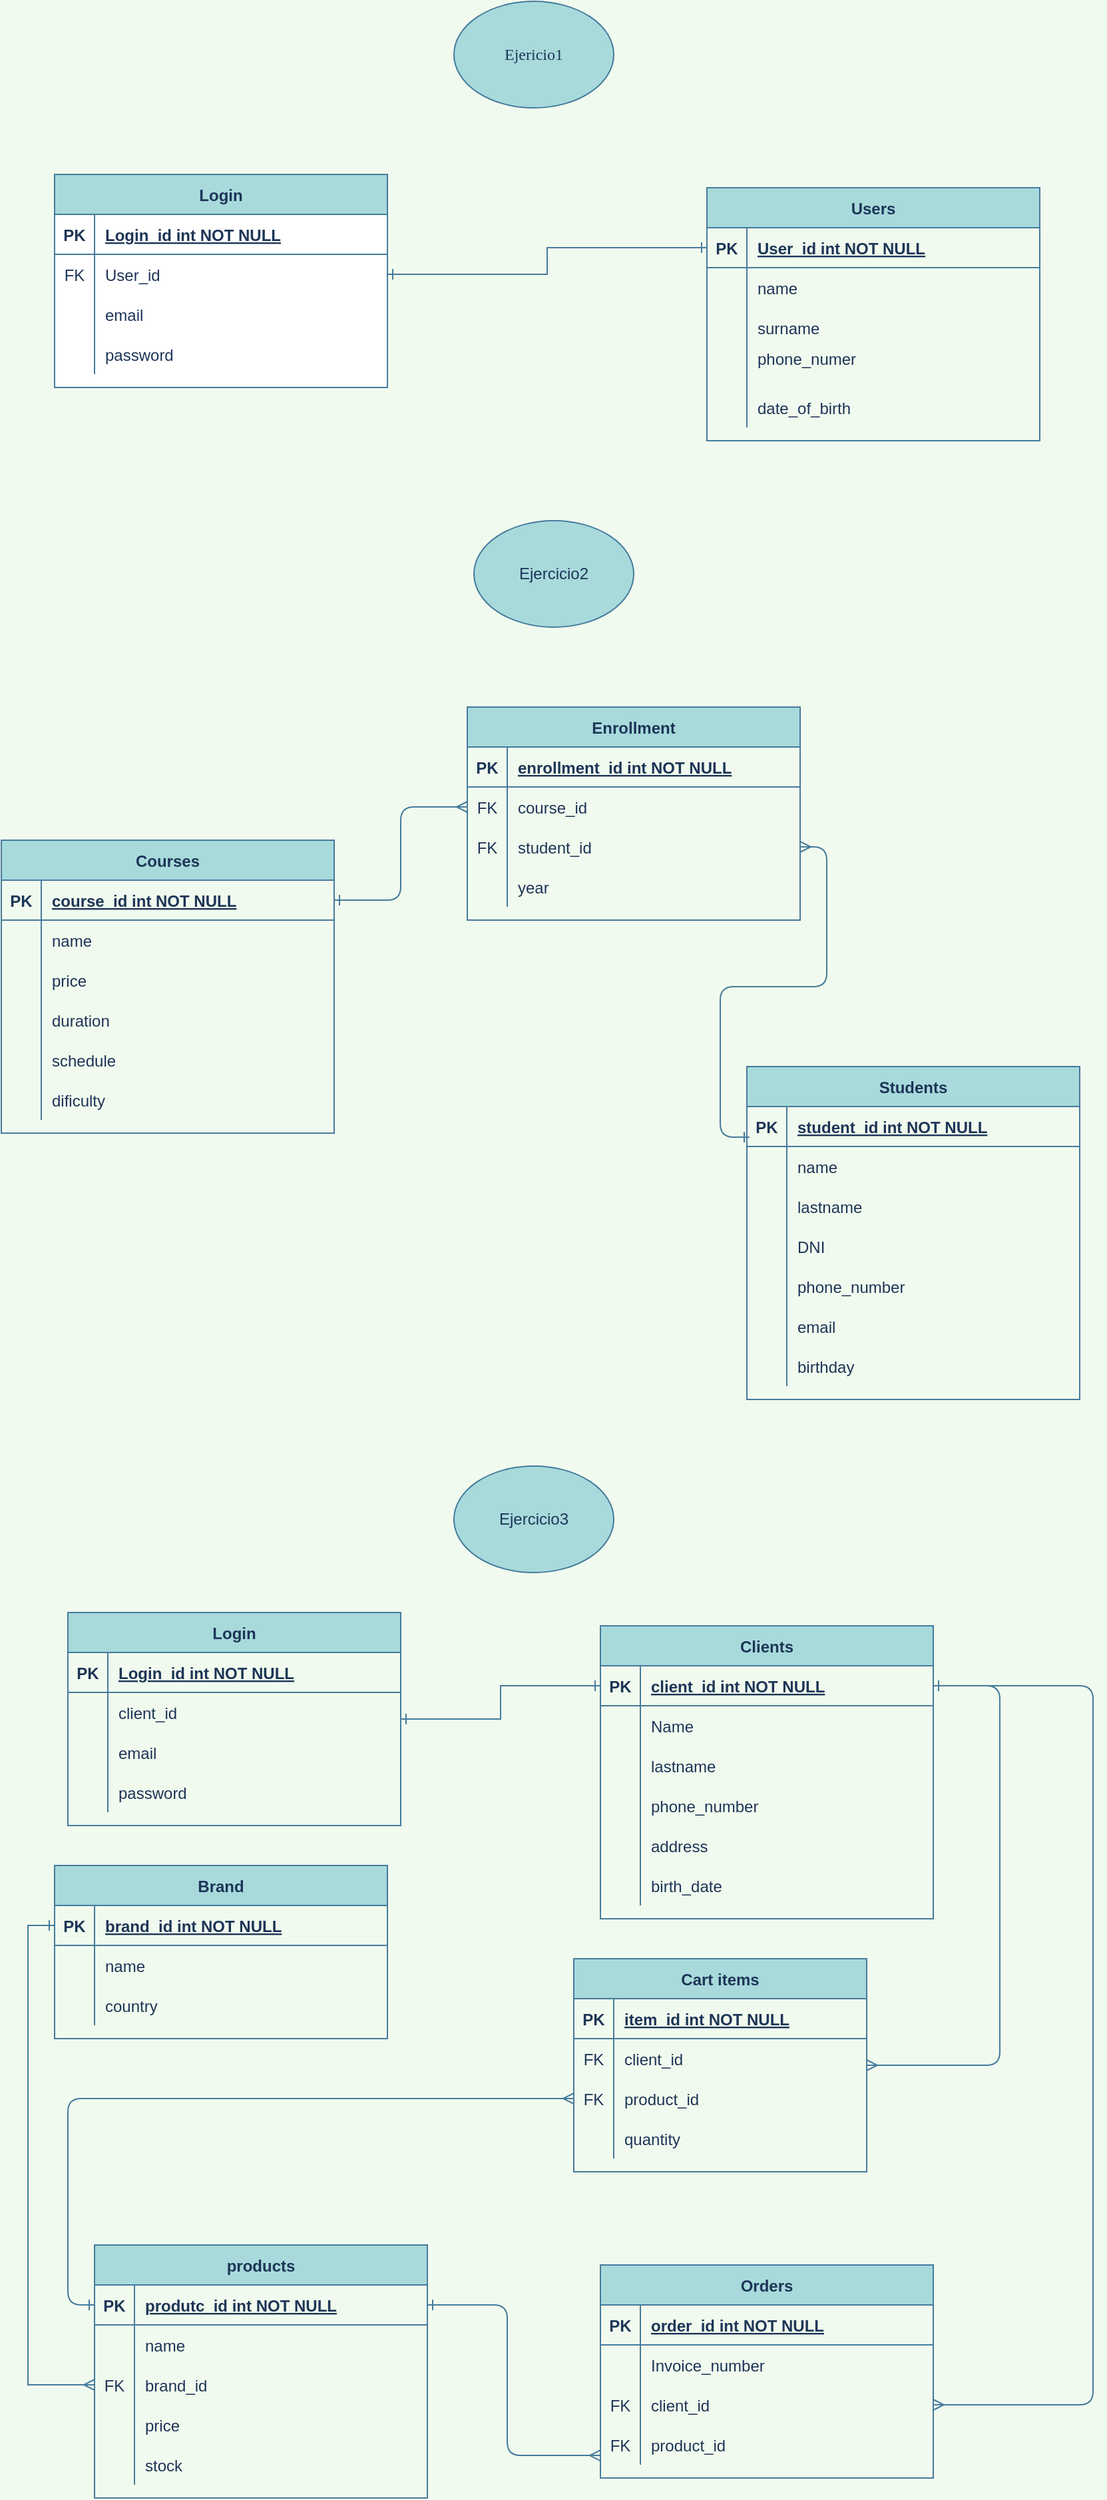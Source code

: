 <mxfile version="14.6.9" type="device"><diagram id="R2lEEEUBdFMjLlhIrx00" name="Page-1"><mxGraphModel dx="1422" dy="646" grid="1" gridSize="10" guides="1" tooltips="1" connect="1" arrows="1" fold="1" page="1" pageScale="1" pageWidth="850" pageHeight="1100" background="#F1FAEE" math="0" shadow="0" extFonts="Permanent Marker^https://fonts.googleapis.com/css?family=Permanent+Marker"><root><mxCell id="0"/><mxCell id="1" parent="0"/><mxCell id="C-vyLk0tnHw3VtMMgP7b-2" value="Users" style="shape=table;startSize=30;container=1;collapsible=1;childLayout=tableLayout;fixedRows=1;rowLines=0;fontStyle=1;align=center;resizeLast=1;fillColor=#A8DADC;strokeColor=#457B9D;fontColor=#1D3557;" parent="1" vertex="1"><mxGeometry x="540" y="160" width="250" height="190" as="geometry"/></mxCell><mxCell id="C-vyLk0tnHw3VtMMgP7b-3" value="" style="shape=partialRectangle;collapsible=0;dropTarget=0;pointerEvents=0;fillColor=none;points=[[0,0.5],[1,0.5]];portConstraint=eastwest;top=0;left=0;right=0;bottom=1;strokeColor=#457B9D;fontColor=#1D3557;" parent="C-vyLk0tnHw3VtMMgP7b-2" vertex="1"><mxGeometry y="30" width="250" height="30" as="geometry"/></mxCell><mxCell id="C-vyLk0tnHw3VtMMgP7b-4" value="PK" style="shape=partialRectangle;overflow=hidden;connectable=0;fillColor=none;top=0;left=0;bottom=0;right=0;fontStyle=1;strokeColor=#457B9D;fontColor=#1D3557;" parent="C-vyLk0tnHw3VtMMgP7b-3" vertex="1"><mxGeometry width="30" height="30" as="geometry"/></mxCell><mxCell id="C-vyLk0tnHw3VtMMgP7b-5" value="User_id int NOT NULL " style="shape=partialRectangle;overflow=hidden;connectable=0;fillColor=none;top=0;left=0;bottom=0;right=0;align=left;spacingLeft=6;fontStyle=5;strokeColor=#457B9D;fontColor=#1D3557;" parent="C-vyLk0tnHw3VtMMgP7b-3" vertex="1"><mxGeometry x="30" width="220" height="30" as="geometry"/></mxCell><mxCell id="C-vyLk0tnHw3VtMMgP7b-9" value="" style="shape=partialRectangle;collapsible=0;dropTarget=0;pointerEvents=0;fillColor=none;points=[[0,0.5],[1,0.5]];portConstraint=eastwest;top=0;left=0;right=0;bottom=0;strokeColor=#457B9D;fontColor=#1D3557;" parent="C-vyLk0tnHw3VtMMgP7b-2" vertex="1"><mxGeometry y="60" width="250" height="30" as="geometry"/></mxCell><mxCell id="C-vyLk0tnHw3VtMMgP7b-10" value="" style="shape=partialRectangle;overflow=hidden;connectable=0;fillColor=none;top=0;left=0;bottom=0;right=0;strokeColor=#457B9D;fontColor=#1D3557;" parent="C-vyLk0tnHw3VtMMgP7b-9" vertex="1"><mxGeometry width="30" height="30" as="geometry"/></mxCell><mxCell id="C-vyLk0tnHw3VtMMgP7b-11" value="name" style="shape=partialRectangle;overflow=hidden;connectable=0;fillColor=none;top=0;left=0;bottom=0;right=0;align=left;spacingLeft=6;strokeColor=#457B9D;fontColor=#1D3557;" parent="C-vyLk0tnHw3VtMMgP7b-9" vertex="1"><mxGeometry x="30" width="220" height="30" as="geometry"/></mxCell><mxCell id="JqZNZjIFN1tPn9bDdxNf-59" style="shape=partialRectangle;collapsible=0;dropTarget=0;pointerEvents=0;fillColor=none;points=[[0,0.5],[1,0.5]];portConstraint=eastwest;top=0;left=0;right=0;bottom=0;strokeColor=#457B9D;fontColor=#1D3557;" parent="C-vyLk0tnHw3VtMMgP7b-2" vertex="1"><mxGeometry y="90" width="250" height="30" as="geometry"/></mxCell><mxCell id="JqZNZjIFN1tPn9bDdxNf-60" style="shape=partialRectangle;overflow=hidden;connectable=0;fillColor=none;top=0;left=0;bottom=0;right=0;strokeColor=#457B9D;fontColor=#1D3557;" parent="JqZNZjIFN1tPn9bDdxNf-59" vertex="1"><mxGeometry width="30" height="30" as="geometry"/></mxCell><mxCell id="JqZNZjIFN1tPn9bDdxNf-61" value="surname" style="shape=partialRectangle;overflow=hidden;connectable=0;fillColor=none;top=0;left=0;bottom=0;right=0;align=left;spacingLeft=6;strokeColor=#457B9D;fontColor=#1D3557;" parent="JqZNZjIFN1tPn9bDdxNf-59" vertex="1"><mxGeometry x="30" width="220" height="30" as="geometry"/></mxCell><mxCell id="JqZNZjIFN1tPn9bDdxNf-62" style="shape=partialRectangle;collapsible=0;dropTarget=0;pointerEvents=0;fillColor=none;points=[[0,0.5],[1,0.5]];portConstraint=eastwest;top=0;left=0;right=0;bottom=0;strokeColor=#457B9D;fontColor=#1D3557;" parent="C-vyLk0tnHw3VtMMgP7b-2" vertex="1"><mxGeometry y="120" width="250" height="30" as="geometry"/></mxCell><mxCell id="JqZNZjIFN1tPn9bDdxNf-63" style="shape=partialRectangle;overflow=hidden;connectable=0;fillColor=none;top=0;left=0;bottom=0;right=0;strokeColor=#457B9D;fontColor=#1D3557;" parent="JqZNZjIFN1tPn9bDdxNf-62" vertex="1"><mxGeometry width="30" height="30" as="geometry"/></mxCell><mxCell id="JqZNZjIFN1tPn9bDdxNf-64" value="phone_numer&#xA;" style="shape=partialRectangle;overflow=hidden;connectable=0;fillColor=none;top=0;left=0;bottom=0;right=0;align=left;spacingLeft=6;strokeColor=#457B9D;fontColor=#1D3557;" parent="JqZNZjIFN1tPn9bDdxNf-62" vertex="1"><mxGeometry x="30" width="220" height="30" as="geometry"/></mxCell><mxCell id="JqZNZjIFN1tPn9bDdxNf-65" style="shape=partialRectangle;collapsible=0;dropTarget=0;pointerEvents=0;fillColor=none;points=[[0,0.5],[1,0.5]];portConstraint=eastwest;top=0;left=0;right=0;bottom=0;strokeColor=#457B9D;fontColor=#1D3557;" parent="C-vyLk0tnHw3VtMMgP7b-2" vertex="1"><mxGeometry y="150" width="250" height="30" as="geometry"/></mxCell><mxCell id="JqZNZjIFN1tPn9bDdxNf-66" style="shape=partialRectangle;overflow=hidden;connectable=0;fillColor=none;top=0;left=0;bottom=0;right=0;strokeColor=#457B9D;fontColor=#1D3557;" parent="JqZNZjIFN1tPn9bDdxNf-65" vertex="1"><mxGeometry width="30" height="30" as="geometry"/></mxCell><mxCell id="JqZNZjIFN1tPn9bDdxNf-67" value="date_of_birth" style="shape=partialRectangle;overflow=hidden;connectable=0;fillColor=none;top=0;left=0;bottom=0;right=0;align=left;spacingLeft=6;strokeColor=#457B9D;fontColor=#1D3557;" parent="JqZNZjIFN1tPn9bDdxNf-65" vertex="1"><mxGeometry x="30" width="220" height="30" as="geometry"/></mxCell><mxCell id="C-vyLk0tnHw3VtMMgP7b-23" value="Login" style="shape=table;startSize=30;container=1;collapsible=1;childLayout=tableLayout;fixedRows=1;rowLines=0;fontStyle=1;align=center;resizeLast=1;swimlaneFillColor=#ffffff;fillColor=#A8DADC;strokeColor=#457B9D;fontColor=#1D3557;" parent="1" vertex="1"><mxGeometry x="50" y="150" width="250" height="160" as="geometry"/></mxCell><mxCell id="C-vyLk0tnHw3VtMMgP7b-24" value="" style="shape=partialRectangle;collapsible=0;dropTarget=0;pointerEvents=0;fillColor=none;points=[[0,0.5],[1,0.5]];portConstraint=eastwest;top=0;left=0;right=0;bottom=1;strokeColor=#457B9D;fontColor=#1D3557;" parent="C-vyLk0tnHw3VtMMgP7b-23" vertex="1"><mxGeometry y="30" width="250" height="30" as="geometry"/></mxCell><mxCell id="C-vyLk0tnHw3VtMMgP7b-25" value="PK" style="shape=partialRectangle;overflow=hidden;connectable=0;fillColor=none;top=0;left=0;bottom=0;right=0;fontStyle=1;strokeColor=#457B9D;fontColor=#1D3557;" parent="C-vyLk0tnHw3VtMMgP7b-24" vertex="1"><mxGeometry width="30" height="30" as="geometry"/></mxCell><mxCell id="C-vyLk0tnHw3VtMMgP7b-26" value="Login_id int NOT NULL " style="shape=partialRectangle;overflow=hidden;connectable=0;fillColor=none;top=0;left=0;bottom=0;right=0;align=left;spacingLeft=6;fontStyle=5;strokeColor=#457B9D;fontColor=#1D3557;" parent="C-vyLk0tnHw3VtMMgP7b-24" vertex="1"><mxGeometry x="30" width="220" height="30" as="geometry"/></mxCell><mxCell id="C-vyLk0tnHw3VtMMgP7b-27" value="" style="shape=partialRectangle;collapsible=0;dropTarget=0;pointerEvents=0;fillColor=none;points=[[0,0.5],[1,0.5]];portConstraint=eastwest;top=0;left=0;right=0;bottom=0;strokeColor=#457B9D;fontColor=#1D3557;" parent="C-vyLk0tnHw3VtMMgP7b-23" vertex="1"><mxGeometry y="60" width="250" height="30" as="geometry"/></mxCell><mxCell id="C-vyLk0tnHw3VtMMgP7b-28" value="FK" style="shape=partialRectangle;overflow=hidden;connectable=0;fillColor=none;top=0;left=0;bottom=0;right=0;strokeColor=#457B9D;fontColor=#1D3557;" parent="C-vyLk0tnHw3VtMMgP7b-27" vertex="1"><mxGeometry width="30" height="30" as="geometry"/></mxCell><mxCell id="C-vyLk0tnHw3VtMMgP7b-29" value="User_id" style="shape=partialRectangle;overflow=hidden;connectable=0;fillColor=none;top=0;left=0;bottom=0;right=0;align=left;spacingLeft=6;strokeColor=#457B9D;fontColor=#1D3557;" parent="C-vyLk0tnHw3VtMMgP7b-27" vertex="1"><mxGeometry x="30" width="220" height="30" as="geometry"/></mxCell><mxCell id="JqZNZjIFN1tPn9bDdxNf-53" style="shape=partialRectangle;collapsible=0;dropTarget=0;pointerEvents=0;fillColor=none;points=[[0,0.5],[1,0.5]];portConstraint=eastwest;top=0;left=0;right=0;bottom=0;strokeColor=#457B9D;fontColor=#1D3557;" parent="C-vyLk0tnHw3VtMMgP7b-23" vertex="1"><mxGeometry y="90" width="250" height="30" as="geometry"/></mxCell><mxCell id="JqZNZjIFN1tPn9bDdxNf-54" style="shape=partialRectangle;overflow=hidden;connectable=0;fillColor=none;top=0;left=0;bottom=0;right=0;strokeColor=#457B9D;fontColor=#1D3557;" parent="JqZNZjIFN1tPn9bDdxNf-53" vertex="1"><mxGeometry width="30" height="30" as="geometry"/></mxCell><mxCell id="JqZNZjIFN1tPn9bDdxNf-55" value="email" style="shape=partialRectangle;overflow=hidden;connectable=0;fillColor=none;top=0;left=0;bottom=0;right=0;align=left;spacingLeft=6;strokeColor=#457B9D;fontColor=#1D3557;" parent="JqZNZjIFN1tPn9bDdxNf-53" vertex="1"><mxGeometry x="30" width="220" height="30" as="geometry"/></mxCell><mxCell id="JqZNZjIFN1tPn9bDdxNf-56" style="shape=partialRectangle;collapsible=0;dropTarget=0;pointerEvents=0;fillColor=none;points=[[0,0.5],[1,0.5]];portConstraint=eastwest;top=0;left=0;right=0;bottom=0;strokeColor=#457B9D;fontColor=#1D3557;" parent="C-vyLk0tnHw3VtMMgP7b-23" vertex="1"><mxGeometry y="120" width="250" height="30" as="geometry"/></mxCell><mxCell id="JqZNZjIFN1tPn9bDdxNf-57" style="shape=partialRectangle;overflow=hidden;connectable=0;fillColor=none;top=0;left=0;bottom=0;right=0;strokeColor=#457B9D;fontColor=#1D3557;" parent="JqZNZjIFN1tPn9bDdxNf-56" vertex="1"><mxGeometry width="30" height="30" as="geometry"/></mxCell><mxCell id="JqZNZjIFN1tPn9bDdxNf-58" value="password" style="shape=partialRectangle;overflow=hidden;connectable=0;fillColor=none;top=0;left=0;bottom=0;right=0;align=left;spacingLeft=6;strokeColor=#457B9D;fontColor=#1D3557;" parent="JqZNZjIFN1tPn9bDdxNf-56" vertex="1"><mxGeometry x="30" width="220" height="30" as="geometry"/></mxCell><mxCell id="JqZNZjIFN1tPn9bDdxNf-68" style="edgeStyle=orthogonalEdgeStyle;rounded=0;orthogonalLoop=1;jettySize=auto;html=1;exitX=1;exitY=0.5;exitDx=0;exitDy=0;entryX=0;entryY=0.5;entryDx=0;entryDy=0;endArrow=ERone;endFill=0;startArrow=ERone;startFill=0;strokeColor=#457B9D;fontColor=#1D3557;labelBackgroundColor=#F1FAEE;" parent="1" source="C-vyLk0tnHw3VtMMgP7b-27" target="C-vyLk0tnHw3VtMMgP7b-3" edge="1"><mxGeometry relative="1" as="geometry"/></mxCell><mxCell id="JqZNZjIFN1tPn9bDdxNf-104" value="Ejericio1" style="ellipse;whiteSpace=wrap;html=1;rounded=0;sketch=0;fontFamily=Verdana;fillColor=#A8DADC;strokeColor=#457B9D;fontColor=#1D3557;" parent="1" vertex="1"><mxGeometry x="350" y="20" width="120" height="80" as="geometry"/></mxCell><mxCell id="JqZNZjIFN1tPn9bDdxNf-105" value="Ejercicio2" style="ellipse;whiteSpace=wrap;html=1;rounded=0;sketch=0;fontColor=#1D3557;strokeColor=#457B9D;fillColor=#A8DADC;" parent="1" vertex="1"><mxGeometry x="365" y="410" width="120" height="80" as="geometry"/></mxCell><mxCell id="JqZNZjIFN1tPn9bDdxNf-106" value="Courses" style="shape=table;startSize=30;container=1;collapsible=1;childLayout=tableLayout;fixedRows=1;rowLines=0;fontStyle=1;align=center;resizeLast=1;fillColor=#A8DADC;strokeColor=#457B9D;fontColor=#1D3557;" parent="1" vertex="1"><mxGeometry x="10" y="650" width="250" height="220" as="geometry"/></mxCell><mxCell id="JqZNZjIFN1tPn9bDdxNf-107" value="" style="shape=partialRectangle;collapsible=0;dropTarget=0;pointerEvents=0;fillColor=none;points=[[0,0.5],[1,0.5]];portConstraint=eastwest;top=0;left=0;right=0;bottom=1;strokeColor=#457B9D;fontColor=#1D3557;" parent="JqZNZjIFN1tPn9bDdxNf-106" vertex="1"><mxGeometry y="30" width="250" height="30" as="geometry"/></mxCell><mxCell id="JqZNZjIFN1tPn9bDdxNf-108" value="PK" style="shape=partialRectangle;overflow=hidden;connectable=0;fillColor=none;top=0;left=0;bottom=0;right=0;fontStyle=1;strokeColor=#457B9D;fontColor=#1D3557;" parent="JqZNZjIFN1tPn9bDdxNf-107" vertex="1"><mxGeometry width="30" height="30" as="geometry"/></mxCell><mxCell id="JqZNZjIFN1tPn9bDdxNf-109" value="course_id int NOT NULL " style="shape=partialRectangle;overflow=hidden;connectable=0;fillColor=none;top=0;left=0;bottom=0;right=0;align=left;spacingLeft=6;fontStyle=5;strokeColor=#457B9D;fontColor=#1D3557;" parent="JqZNZjIFN1tPn9bDdxNf-107" vertex="1"><mxGeometry x="30" width="220" height="30" as="geometry"/></mxCell><mxCell id="JqZNZjIFN1tPn9bDdxNf-110" value="" style="shape=partialRectangle;collapsible=0;dropTarget=0;pointerEvents=0;fillColor=none;points=[[0,0.5],[1,0.5]];portConstraint=eastwest;top=0;left=0;right=0;bottom=0;strokeColor=#457B9D;fontColor=#1D3557;" parent="JqZNZjIFN1tPn9bDdxNf-106" vertex="1"><mxGeometry y="60" width="250" height="30" as="geometry"/></mxCell><mxCell id="JqZNZjIFN1tPn9bDdxNf-111" value="" style="shape=partialRectangle;overflow=hidden;connectable=0;fillColor=none;top=0;left=0;bottom=0;right=0;strokeColor=#457B9D;fontColor=#1D3557;" parent="JqZNZjIFN1tPn9bDdxNf-110" vertex="1"><mxGeometry width="30" height="30" as="geometry"/></mxCell><mxCell id="JqZNZjIFN1tPn9bDdxNf-112" value="name" style="shape=partialRectangle;overflow=hidden;connectable=0;fillColor=none;top=0;left=0;bottom=0;right=0;align=left;spacingLeft=6;strokeColor=#457B9D;fontColor=#1D3557;" parent="JqZNZjIFN1tPn9bDdxNf-110" vertex="1"><mxGeometry x="30" width="220" height="30" as="geometry"/></mxCell><mxCell id="JqZNZjIFN1tPn9bDdxNf-142" style="shape=partialRectangle;collapsible=0;dropTarget=0;pointerEvents=0;fillColor=none;points=[[0,0.5],[1,0.5]];portConstraint=eastwest;top=0;left=0;right=0;bottom=0;strokeColor=#457B9D;fontColor=#1D3557;" parent="JqZNZjIFN1tPn9bDdxNf-106" vertex="1"><mxGeometry y="90" width="250" height="30" as="geometry"/></mxCell><mxCell id="JqZNZjIFN1tPn9bDdxNf-143" style="shape=partialRectangle;overflow=hidden;connectable=0;fillColor=none;top=0;left=0;bottom=0;right=0;strokeColor=#457B9D;fontColor=#1D3557;" parent="JqZNZjIFN1tPn9bDdxNf-142" vertex="1"><mxGeometry width="30" height="30" as="geometry"/></mxCell><mxCell id="JqZNZjIFN1tPn9bDdxNf-144" value="price" style="shape=partialRectangle;overflow=hidden;connectable=0;fillColor=none;top=0;left=0;bottom=0;right=0;align=left;spacingLeft=6;strokeColor=#457B9D;fontColor=#1D3557;" parent="JqZNZjIFN1tPn9bDdxNf-142" vertex="1"><mxGeometry x="30" width="220" height="30" as="geometry"/></mxCell><mxCell id="JqZNZjIFN1tPn9bDdxNf-139" style="shape=partialRectangle;collapsible=0;dropTarget=0;pointerEvents=0;fillColor=none;points=[[0,0.5],[1,0.5]];portConstraint=eastwest;top=0;left=0;right=0;bottom=0;strokeColor=#457B9D;fontColor=#1D3557;" parent="JqZNZjIFN1tPn9bDdxNf-106" vertex="1"><mxGeometry y="120" width="250" height="30" as="geometry"/></mxCell><mxCell id="JqZNZjIFN1tPn9bDdxNf-140" style="shape=partialRectangle;overflow=hidden;connectable=0;fillColor=none;top=0;left=0;bottom=0;right=0;strokeColor=#457B9D;fontColor=#1D3557;" parent="JqZNZjIFN1tPn9bDdxNf-139" vertex="1"><mxGeometry width="30" height="30" as="geometry"/></mxCell><mxCell id="JqZNZjIFN1tPn9bDdxNf-141" value="duration" style="shape=partialRectangle;overflow=hidden;connectable=0;fillColor=none;top=0;left=0;bottom=0;right=0;align=left;spacingLeft=6;strokeColor=#457B9D;fontColor=#1D3557;" parent="JqZNZjIFN1tPn9bDdxNf-139" vertex="1"><mxGeometry x="30" width="220" height="30" as="geometry"/></mxCell><mxCell id="JqZNZjIFN1tPn9bDdxNf-136" style="shape=partialRectangle;collapsible=0;dropTarget=0;pointerEvents=0;fillColor=none;points=[[0,0.5],[1,0.5]];portConstraint=eastwest;top=0;left=0;right=0;bottom=0;strokeColor=#457B9D;fontColor=#1D3557;" parent="JqZNZjIFN1tPn9bDdxNf-106" vertex="1"><mxGeometry y="150" width="250" height="30" as="geometry"/></mxCell><mxCell id="JqZNZjIFN1tPn9bDdxNf-137" style="shape=partialRectangle;overflow=hidden;connectable=0;fillColor=none;top=0;left=0;bottom=0;right=0;strokeColor=#457B9D;fontColor=#1D3557;" parent="JqZNZjIFN1tPn9bDdxNf-136" vertex="1"><mxGeometry width="30" height="30" as="geometry"/></mxCell><mxCell id="JqZNZjIFN1tPn9bDdxNf-138" value="schedule" style="shape=partialRectangle;overflow=hidden;connectable=0;fillColor=none;top=0;left=0;bottom=0;right=0;align=left;spacingLeft=6;strokeColor=#457B9D;fontColor=#1D3557;" parent="JqZNZjIFN1tPn9bDdxNf-136" vertex="1"><mxGeometry x="30" width="220" height="30" as="geometry"/></mxCell><mxCell id="JqZNZjIFN1tPn9bDdxNf-145" style="shape=partialRectangle;collapsible=0;dropTarget=0;pointerEvents=0;fillColor=none;points=[[0,0.5],[1,0.5]];portConstraint=eastwest;top=0;left=0;right=0;bottom=0;strokeColor=#457B9D;fontColor=#1D3557;" parent="JqZNZjIFN1tPn9bDdxNf-106" vertex="1"><mxGeometry y="180" width="250" height="30" as="geometry"/></mxCell><mxCell id="JqZNZjIFN1tPn9bDdxNf-146" style="shape=partialRectangle;overflow=hidden;connectable=0;fillColor=none;top=0;left=0;bottom=0;right=0;strokeColor=#457B9D;fontColor=#1D3557;" parent="JqZNZjIFN1tPn9bDdxNf-145" vertex="1"><mxGeometry width="30" height="30" as="geometry"/></mxCell><mxCell id="JqZNZjIFN1tPn9bDdxNf-147" value="dificulty" style="shape=partialRectangle;overflow=hidden;connectable=0;fillColor=none;top=0;left=0;bottom=0;right=0;align=left;spacingLeft=6;strokeColor=#457B9D;fontColor=#1D3557;" parent="JqZNZjIFN1tPn9bDdxNf-145" vertex="1"><mxGeometry x="30" width="220" height="30" as="geometry"/></mxCell><mxCell id="JqZNZjIFN1tPn9bDdxNf-116" value="Students" style="shape=table;startSize=30;container=1;collapsible=1;childLayout=tableLayout;fixedRows=1;rowLines=0;fontStyle=1;align=center;resizeLast=1;fillColor=#A8DADC;strokeColor=#457B9D;fontColor=#1D3557;" parent="1" vertex="1"><mxGeometry x="570" y="820" width="250" height="250" as="geometry"/></mxCell><mxCell id="JqZNZjIFN1tPn9bDdxNf-117" value="" style="shape=partialRectangle;collapsible=0;dropTarget=0;pointerEvents=0;fillColor=none;points=[[0,0.5],[1,0.5]];portConstraint=eastwest;top=0;left=0;right=0;bottom=1;strokeColor=#457B9D;fontColor=#1D3557;" parent="JqZNZjIFN1tPn9bDdxNf-116" vertex="1"><mxGeometry y="30" width="250" height="30" as="geometry"/></mxCell><mxCell id="JqZNZjIFN1tPn9bDdxNf-118" value="PK" style="shape=partialRectangle;overflow=hidden;connectable=0;fillColor=none;top=0;left=0;bottom=0;right=0;fontStyle=1;strokeColor=#457B9D;fontColor=#1D3557;" parent="JqZNZjIFN1tPn9bDdxNf-117" vertex="1"><mxGeometry width="30" height="30" as="geometry"/></mxCell><mxCell id="JqZNZjIFN1tPn9bDdxNf-119" value="student_id int NOT NULL " style="shape=partialRectangle;overflow=hidden;connectable=0;fillColor=none;top=0;left=0;bottom=0;right=0;align=left;spacingLeft=6;fontStyle=5;strokeColor=#457B9D;fontColor=#1D3557;" parent="JqZNZjIFN1tPn9bDdxNf-117" vertex="1"><mxGeometry x="30" width="220" height="30" as="geometry"/></mxCell><mxCell id="JqZNZjIFN1tPn9bDdxNf-120" value="" style="shape=partialRectangle;collapsible=0;dropTarget=0;pointerEvents=0;fillColor=none;points=[[0,0.5],[1,0.5]];portConstraint=eastwest;top=0;left=0;right=0;bottom=0;strokeColor=#457B9D;fontColor=#1D3557;" parent="JqZNZjIFN1tPn9bDdxNf-116" vertex="1"><mxGeometry y="60" width="250" height="30" as="geometry"/></mxCell><mxCell id="JqZNZjIFN1tPn9bDdxNf-121" value="" style="shape=partialRectangle;overflow=hidden;connectable=0;fillColor=none;top=0;left=0;bottom=0;right=0;strokeColor=#457B9D;fontColor=#1D3557;" parent="JqZNZjIFN1tPn9bDdxNf-120" vertex="1"><mxGeometry width="30" height="30" as="geometry"/></mxCell><mxCell id="JqZNZjIFN1tPn9bDdxNf-122" value="name" style="shape=partialRectangle;overflow=hidden;connectable=0;fillColor=none;top=0;left=0;bottom=0;right=0;align=left;spacingLeft=6;strokeColor=#457B9D;fontColor=#1D3557;" parent="JqZNZjIFN1tPn9bDdxNf-120" vertex="1"><mxGeometry x="30" width="220" height="30" as="geometry"/></mxCell><mxCell id="JqZNZjIFN1tPn9bDdxNf-123" value="" style="shape=partialRectangle;collapsible=0;dropTarget=0;pointerEvents=0;fillColor=none;points=[[0,0.5],[1,0.5]];portConstraint=eastwest;top=0;left=0;right=0;bottom=0;strokeColor=#457B9D;fontColor=#1D3557;" parent="JqZNZjIFN1tPn9bDdxNf-116" vertex="1"><mxGeometry y="90" width="250" height="30" as="geometry"/></mxCell><mxCell id="JqZNZjIFN1tPn9bDdxNf-124" value="" style="shape=partialRectangle;overflow=hidden;connectable=0;fillColor=none;top=0;left=0;bottom=0;right=0;strokeColor=#457B9D;fontColor=#1D3557;" parent="JqZNZjIFN1tPn9bDdxNf-123" vertex="1"><mxGeometry width="30" height="30" as="geometry"/></mxCell><mxCell id="JqZNZjIFN1tPn9bDdxNf-125" value="lastname" style="shape=partialRectangle;overflow=hidden;connectable=0;fillColor=none;top=0;left=0;bottom=0;right=0;align=left;spacingLeft=6;strokeColor=#457B9D;fontColor=#1D3557;" parent="JqZNZjIFN1tPn9bDdxNf-123" vertex="1"><mxGeometry x="30" width="220" height="30" as="geometry"/></mxCell><mxCell id="JqZNZjIFN1tPn9bDdxNf-148" style="shape=partialRectangle;collapsible=0;dropTarget=0;pointerEvents=0;fillColor=none;points=[[0,0.5],[1,0.5]];portConstraint=eastwest;top=0;left=0;right=0;bottom=0;strokeColor=#457B9D;fontColor=#1D3557;" parent="JqZNZjIFN1tPn9bDdxNf-116" vertex="1"><mxGeometry y="120" width="250" height="30" as="geometry"/></mxCell><mxCell id="JqZNZjIFN1tPn9bDdxNf-149" style="shape=partialRectangle;overflow=hidden;connectable=0;fillColor=none;top=0;left=0;bottom=0;right=0;strokeColor=#457B9D;fontColor=#1D3557;" parent="JqZNZjIFN1tPn9bDdxNf-148" vertex="1"><mxGeometry width="30" height="30" as="geometry"/></mxCell><mxCell id="JqZNZjIFN1tPn9bDdxNf-150" value="DNI" style="shape=partialRectangle;overflow=hidden;connectable=0;fillColor=none;top=0;left=0;bottom=0;right=0;align=left;spacingLeft=6;strokeColor=#457B9D;fontColor=#1D3557;" parent="JqZNZjIFN1tPn9bDdxNf-148" vertex="1"><mxGeometry x="30" width="220" height="30" as="geometry"/></mxCell><mxCell id="JqZNZjIFN1tPn9bDdxNf-151" style="shape=partialRectangle;collapsible=0;dropTarget=0;pointerEvents=0;fillColor=none;points=[[0,0.5],[1,0.5]];portConstraint=eastwest;top=0;left=0;right=0;bottom=0;strokeColor=#457B9D;fontColor=#1D3557;" parent="JqZNZjIFN1tPn9bDdxNf-116" vertex="1"><mxGeometry y="150" width="250" height="30" as="geometry"/></mxCell><mxCell id="JqZNZjIFN1tPn9bDdxNf-152" style="shape=partialRectangle;overflow=hidden;connectable=0;fillColor=none;top=0;left=0;bottom=0;right=0;strokeColor=#457B9D;fontColor=#1D3557;" parent="JqZNZjIFN1tPn9bDdxNf-151" vertex="1"><mxGeometry width="30" height="30" as="geometry"/></mxCell><mxCell id="JqZNZjIFN1tPn9bDdxNf-153" value="phone_number" style="shape=partialRectangle;overflow=hidden;connectable=0;fillColor=none;top=0;left=0;bottom=0;right=0;align=left;spacingLeft=6;strokeColor=#457B9D;fontColor=#1D3557;" parent="JqZNZjIFN1tPn9bDdxNf-151" vertex="1"><mxGeometry x="30" width="220" height="30" as="geometry"/></mxCell><mxCell id="JqZNZjIFN1tPn9bDdxNf-154" style="shape=partialRectangle;collapsible=0;dropTarget=0;pointerEvents=0;fillColor=none;points=[[0,0.5],[1,0.5]];portConstraint=eastwest;top=0;left=0;right=0;bottom=0;strokeColor=#457B9D;fontColor=#1D3557;" parent="JqZNZjIFN1tPn9bDdxNf-116" vertex="1"><mxGeometry y="180" width="250" height="30" as="geometry"/></mxCell><mxCell id="JqZNZjIFN1tPn9bDdxNf-155" style="shape=partialRectangle;overflow=hidden;connectable=0;fillColor=none;top=0;left=0;bottom=0;right=0;strokeColor=#457B9D;fontColor=#1D3557;" parent="JqZNZjIFN1tPn9bDdxNf-154" vertex="1"><mxGeometry width="30" height="30" as="geometry"/></mxCell><mxCell id="JqZNZjIFN1tPn9bDdxNf-156" value="email" style="shape=partialRectangle;overflow=hidden;connectable=0;fillColor=none;top=0;left=0;bottom=0;right=0;align=left;spacingLeft=6;strokeColor=#457B9D;fontColor=#1D3557;" parent="JqZNZjIFN1tPn9bDdxNf-154" vertex="1"><mxGeometry x="30" width="220" height="30" as="geometry"/></mxCell><mxCell id="JqZNZjIFN1tPn9bDdxNf-157" style="shape=partialRectangle;collapsible=0;dropTarget=0;pointerEvents=0;fillColor=none;points=[[0,0.5],[1,0.5]];portConstraint=eastwest;top=0;left=0;right=0;bottom=0;strokeColor=#457B9D;fontColor=#1D3557;" parent="JqZNZjIFN1tPn9bDdxNf-116" vertex="1"><mxGeometry y="210" width="250" height="30" as="geometry"/></mxCell><mxCell id="JqZNZjIFN1tPn9bDdxNf-158" style="shape=partialRectangle;overflow=hidden;connectable=0;fillColor=none;top=0;left=0;bottom=0;right=0;strokeColor=#457B9D;fontColor=#1D3557;" parent="JqZNZjIFN1tPn9bDdxNf-157" vertex="1"><mxGeometry width="30" height="30" as="geometry"/></mxCell><mxCell id="JqZNZjIFN1tPn9bDdxNf-159" value="birthday" style="shape=partialRectangle;overflow=hidden;connectable=0;fillColor=none;top=0;left=0;bottom=0;right=0;align=left;spacingLeft=6;strokeColor=#457B9D;fontColor=#1D3557;" parent="JqZNZjIFN1tPn9bDdxNf-157" vertex="1"><mxGeometry x="30" width="220" height="30" as="geometry"/></mxCell><mxCell id="JqZNZjIFN1tPn9bDdxNf-178" style="edgeStyle=orthogonalEdgeStyle;curved=0;rounded=1;sketch=0;orthogonalLoop=1;jettySize=auto;html=1;entryX=0.008;entryY=0.767;entryDx=0;entryDy=0;entryPerimeter=0;fontColor=#1D3557;strokeColor=#457B9D;fillColor=#A8DADC;exitX=1;exitY=0.5;exitDx=0;exitDy=0;endArrow=ERone;endFill=0;startArrow=ERmany;startFill=0;labelBackgroundColor=#F1FAEE;" parent="1" source="JqZNZjIFN1tPn9bDdxNf-133" target="JqZNZjIFN1tPn9bDdxNf-117" edge="1"><mxGeometry relative="1" as="geometry"/></mxCell><mxCell id="JqZNZjIFN1tPn9bDdxNf-126" value="Enrollment" style="shape=table;startSize=30;container=1;collapsible=1;childLayout=tableLayout;fixedRows=1;rowLines=0;fontStyle=1;align=center;resizeLast=1;fillColor=#A8DADC;strokeColor=#457B9D;fontColor=#1D3557;" parent="1" vertex="1"><mxGeometry x="360" y="550" width="250" height="160" as="geometry"/></mxCell><mxCell id="JqZNZjIFN1tPn9bDdxNf-127" value="" style="shape=partialRectangle;collapsible=0;dropTarget=0;pointerEvents=0;fillColor=none;points=[[0,0.5],[1,0.5]];portConstraint=eastwest;top=0;left=0;right=0;bottom=1;strokeColor=#457B9D;fontColor=#1D3557;" parent="JqZNZjIFN1tPn9bDdxNf-126" vertex="1"><mxGeometry y="30" width="250" height="30" as="geometry"/></mxCell><mxCell id="JqZNZjIFN1tPn9bDdxNf-128" value="PK" style="shape=partialRectangle;overflow=hidden;connectable=0;fillColor=none;top=0;left=0;bottom=0;right=0;fontStyle=1;strokeColor=#457B9D;fontColor=#1D3557;" parent="JqZNZjIFN1tPn9bDdxNf-127" vertex="1"><mxGeometry width="30" height="30" as="geometry"/></mxCell><mxCell id="JqZNZjIFN1tPn9bDdxNf-129" value="enrollment_id int NOT NULL " style="shape=partialRectangle;overflow=hidden;connectable=0;fillColor=none;top=0;left=0;bottom=0;right=0;align=left;spacingLeft=6;fontStyle=5;strokeColor=#457B9D;fontColor=#1D3557;" parent="JqZNZjIFN1tPn9bDdxNf-127" vertex="1"><mxGeometry x="30" width="220" height="30" as="geometry"/></mxCell><mxCell id="JqZNZjIFN1tPn9bDdxNf-130" value="" style="shape=partialRectangle;collapsible=0;dropTarget=0;pointerEvents=0;fillColor=none;points=[[0,0.5],[1,0.5]];portConstraint=eastwest;top=0;left=0;right=0;bottom=0;strokeColor=#457B9D;fontColor=#1D3557;" parent="JqZNZjIFN1tPn9bDdxNf-126" vertex="1"><mxGeometry y="60" width="250" height="30" as="geometry"/></mxCell><mxCell id="JqZNZjIFN1tPn9bDdxNf-131" value="FK" style="shape=partialRectangle;overflow=hidden;connectable=0;fillColor=none;top=0;left=0;bottom=0;right=0;strokeColor=#457B9D;fontColor=#1D3557;" parent="JqZNZjIFN1tPn9bDdxNf-130" vertex="1"><mxGeometry width="30" height="30" as="geometry"/></mxCell><mxCell id="JqZNZjIFN1tPn9bDdxNf-132" value="course_id" style="shape=partialRectangle;overflow=hidden;connectable=0;fillColor=none;top=0;left=0;bottom=0;right=0;align=left;spacingLeft=6;strokeColor=#457B9D;fontColor=#1D3557;" parent="JqZNZjIFN1tPn9bDdxNf-130" vertex="1"><mxGeometry x="30" width="220" height="30" as="geometry"/></mxCell><mxCell id="JqZNZjIFN1tPn9bDdxNf-133" value="" style="shape=partialRectangle;collapsible=0;dropTarget=0;pointerEvents=0;fillColor=none;points=[[0,0.5],[1,0.5]];portConstraint=eastwest;top=0;left=0;right=0;bottom=0;strokeColor=#457B9D;fontColor=#1D3557;" parent="JqZNZjIFN1tPn9bDdxNf-126" vertex="1"><mxGeometry y="90" width="250" height="30" as="geometry"/></mxCell><mxCell id="JqZNZjIFN1tPn9bDdxNf-134" value="FK" style="shape=partialRectangle;overflow=hidden;connectable=0;fillColor=none;top=0;left=0;bottom=0;right=0;strokeColor=#457B9D;fontColor=#1D3557;" parent="JqZNZjIFN1tPn9bDdxNf-133" vertex="1"><mxGeometry width="30" height="30" as="geometry"/></mxCell><mxCell id="JqZNZjIFN1tPn9bDdxNf-135" value="student_id" style="shape=partialRectangle;overflow=hidden;connectable=0;fillColor=none;top=0;left=0;bottom=0;right=0;align=left;spacingLeft=6;strokeColor=#457B9D;fontColor=#1D3557;" parent="JqZNZjIFN1tPn9bDdxNf-133" vertex="1"><mxGeometry x="30" width="220" height="30" as="geometry"/></mxCell><mxCell id="JqZNZjIFN1tPn9bDdxNf-163" style="shape=partialRectangle;collapsible=0;dropTarget=0;pointerEvents=0;fillColor=none;points=[[0,0.5],[1,0.5]];portConstraint=eastwest;top=0;left=0;right=0;bottom=0;strokeColor=#457B9D;fontColor=#1D3557;" parent="JqZNZjIFN1tPn9bDdxNf-126" vertex="1"><mxGeometry y="120" width="250" height="30" as="geometry"/></mxCell><mxCell id="JqZNZjIFN1tPn9bDdxNf-164" style="shape=partialRectangle;overflow=hidden;connectable=0;fillColor=none;top=0;left=0;bottom=0;right=0;strokeColor=#457B9D;fontColor=#1D3557;" parent="JqZNZjIFN1tPn9bDdxNf-163" vertex="1"><mxGeometry width="30" height="30" as="geometry"/></mxCell><mxCell id="JqZNZjIFN1tPn9bDdxNf-165" value="year" style="shape=partialRectangle;overflow=hidden;connectable=0;fillColor=none;top=0;left=0;bottom=0;right=0;align=left;spacingLeft=6;strokeColor=#457B9D;fontColor=#1D3557;" parent="JqZNZjIFN1tPn9bDdxNf-163" vertex="1"><mxGeometry x="30" width="220" height="30" as="geometry"/></mxCell><mxCell id="JqZNZjIFN1tPn9bDdxNf-179" style="edgeStyle=orthogonalEdgeStyle;curved=0;rounded=1;sketch=0;orthogonalLoop=1;jettySize=auto;html=1;entryX=0;entryY=0.5;entryDx=0;entryDy=0;fontColor=#1D3557;startArrow=ERone;startFill=0;endArrow=ERmany;endFill=0;strokeColor=#457B9D;fillColor=#A8DADC;exitX=1;exitY=0.5;exitDx=0;exitDy=0;labelBackgroundColor=#F1FAEE;" parent="1" source="JqZNZjIFN1tPn9bDdxNf-107" target="JqZNZjIFN1tPn9bDdxNf-130" edge="1"><mxGeometry relative="1" as="geometry"/></mxCell><mxCell id="JqZNZjIFN1tPn9bDdxNf-180" value="Ejercicio3" style="ellipse;whiteSpace=wrap;html=1;rounded=0;sketch=0;fontColor=#1D3557;strokeColor=#457B9D;fillColor=#A8DADC;" parent="1" vertex="1"><mxGeometry x="350" y="1120" width="120" height="80" as="geometry"/></mxCell><mxCell id="cPSuGbAC6lks4uM_hRS7-14" style="edgeStyle=orthogonalEdgeStyle;rounded=0;orthogonalLoop=1;jettySize=auto;html=1;exitX=1;exitY=0.5;exitDx=0;exitDy=0;entryX=0;entryY=0.5;entryDx=0;entryDy=0;endArrow=ERone;endFill=0;startArrow=ERone;startFill=0;labelBackgroundColor=#F1FAEE;strokeColor=#457B9D;fontColor=#1D3557;" edge="1" parent="1" source="JqZNZjIFN1tPn9bDdxNf-181" target="JqZNZjIFN1tPn9bDdxNf-192"><mxGeometry relative="1" as="geometry"><mxPoint x="330" y="1310" as="targetPoint"/></mxGeometry></mxCell><mxCell id="JqZNZjIFN1tPn9bDdxNf-181" value="Login" style="shape=table;startSize=30;container=1;collapsible=1;childLayout=tableLayout;fixedRows=1;rowLines=0;fontStyle=1;align=center;resizeLast=1;fillColor=#A8DADC;strokeColor=#457B9D;fontColor=#1D3557;" parent="1" vertex="1"><mxGeometry x="60" y="1230" width="250" height="160" as="geometry"/></mxCell><mxCell id="JqZNZjIFN1tPn9bDdxNf-182" value="" style="shape=partialRectangle;collapsible=0;dropTarget=0;pointerEvents=0;fillColor=none;points=[[0,0.5],[1,0.5]];portConstraint=eastwest;top=0;left=0;right=0;bottom=1;strokeColor=#457B9D;fontColor=#1D3557;" parent="JqZNZjIFN1tPn9bDdxNf-181" vertex="1"><mxGeometry y="30" width="250" height="30" as="geometry"/></mxCell><mxCell id="JqZNZjIFN1tPn9bDdxNf-183" value="PK" style="shape=partialRectangle;overflow=hidden;connectable=0;fillColor=none;top=0;left=0;bottom=0;right=0;fontStyle=1;strokeColor=#457B9D;fontColor=#1D3557;" parent="JqZNZjIFN1tPn9bDdxNf-182" vertex="1"><mxGeometry width="30" height="30" as="geometry"/></mxCell><mxCell id="JqZNZjIFN1tPn9bDdxNf-184" value="Login_id int NOT NULL " style="shape=partialRectangle;overflow=hidden;connectable=0;fillColor=none;top=0;left=0;bottom=0;right=0;align=left;spacingLeft=6;fontStyle=5;strokeColor=#457B9D;fontColor=#1D3557;" parent="JqZNZjIFN1tPn9bDdxNf-182" vertex="1"><mxGeometry x="30" width="220" height="30" as="geometry"/></mxCell><mxCell id="JqZNZjIFN1tPn9bDdxNf-185" value="" style="shape=partialRectangle;collapsible=0;dropTarget=0;pointerEvents=0;fillColor=none;points=[[0,0.5],[1,0.5]];portConstraint=eastwest;top=0;left=0;right=0;bottom=0;strokeColor=#457B9D;fontColor=#1D3557;" parent="JqZNZjIFN1tPn9bDdxNf-181" vertex="1"><mxGeometry y="60" width="250" height="30" as="geometry"/></mxCell><mxCell id="JqZNZjIFN1tPn9bDdxNf-186" value="" style="shape=partialRectangle;overflow=hidden;connectable=0;fillColor=none;top=0;left=0;bottom=0;right=0;strokeColor=#457B9D;fontColor=#1D3557;" parent="JqZNZjIFN1tPn9bDdxNf-185" vertex="1"><mxGeometry width="30" height="30" as="geometry"/></mxCell><mxCell id="JqZNZjIFN1tPn9bDdxNf-187" value="client_id" style="shape=partialRectangle;overflow=hidden;connectable=0;fillColor=none;top=0;left=0;bottom=0;right=0;align=left;spacingLeft=6;strokeColor=#457B9D;fontColor=#1D3557;" parent="JqZNZjIFN1tPn9bDdxNf-185" vertex="1"><mxGeometry x="30" width="220" height="30" as="geometry"/></mxCell><mxCell id="JqZNZjIFN1tPn9bDdxNf-188" value="" style="shape=partialRectangle;collapsible=0;dropTarget=0;pointerEvents=0;fillColor=none;points=[[0,0.5],[1,0.5]];portConstraint=eastwest;top=0;left=0;right=0;bottom=0;strokeColor=#457B9D;fontColor=#1D3557;" parent="JqZNZjIFN1tPn9bDdxNf-181" vertex="1"><mxGeometry y="90" width="250" height="30" as="geometry"/></mxCell><mxCell id="JqZNZjIFN1tPn9bDdxNf-189" value="" style="shape=partialRectangle;overflow=hidden;connectable=0;fillColor=none;top=0;left=0;bottom=0;right=0;strokeColor=#457B9D;fontColor=#1D3557;" parent="JqZNZjIFN1tPn9bDdxNf-188" vertex="1"><mxGeometry width="30" height="30" as="geometry"/></mxCell><mxCell id="JqZNZjIFN1tPn9bDdxNf-190" value="email" style="shape=partialRectangle;overflow=hidden;connectable=0;fillColor=none;top=0;left=0;bottom=0;right=0;align=left;spacingLeft=6;strokeColor=#457B9D;fontColor=#1D3557;" parent="JqZNZjIFN1tPn9bDdxNf-188" vertex="1"><mxGeometry x="30" width="220" height="30" as="geometry"/></mxCell><mxCell id="JqZNZjIFN1tPn9bDdxNf-201" style="shape=partialRectangle;collapsible=0;dropTarget=0;pointerEvents=0;fillColor=none;points=[[0,0.5],[1,0.5]];portConstraint=eastwest;top=0;left=0;right=0;bottom=0;strokeColor=#457B9D;fontColor=#1D3557;" parent="JqZNZjIFN1tPn9bDdxNf-181" vertex="1"><mxGeometry y="120" width="250" height="30" as="geometry"/></mxCell><mxCell id="JqZNZjIFN1tPn9bDdxNf-202" style="shape=partialRectangle;overflow=hidden;connectable=0;fillColor=none;top=0;left=0;bottom=0;right=0;strokeColor=#457B9D;fontColor=#1D3557;" parent="JqZNZjIFN1tPn9bDdxNf-201" vertex="1"><mxGeometry width="30" height="30" as="geometry"/></mxCell><mxCell id="JqZNZjIFN1tPn9bDdxNf-203" value="password" style="shape=partialRectangle;overflow=hidden;connectable=0;fillColor=none;top=0;left=0;bottom=0;right=0;align=left;spacingLeft=6;strokeColor=#457B9D;fontColor=#1D3557;" parent="JqZNZjIFN1tPn9bDdxNf-201" vertex="1"><mxGeometry x="30" width="220" height="30" as="geometry"/></mxCell><mxCell id="JqZNZjIFN1tPn9bDdxNf-191" value="Clients" style="shape=table;startSize=30;container=1;collapsible=1;childLayout=tableLayout;fixedRows=1;rowLines=0;fontStyle=1;align=center;resizeLast=1;fillColor=#A8DADC;strokeColor=#457B9D;fontColor=#1D3557;" parent="1" vertex="1"><mxGeometry x="460" y="1240" width="250" height="220" as="geometry"/></mxCell><mxCell id="JqZNZjIFN1tPn9bDdxNf-192" value="" style="shape=partialRectangle;collapsible=0;dropTarget=0;pointerEvents=0;fillColor=none;points=[[0,0.5],[1,0.5]];portConstraint=eastwest;top=0;left=0;right=0;bottom=1;strokeColor=#457B9D;fontColor=#1D3557;" parent="JqZNZjIFN1tPn9bDdxNf-191" vertex="1"><mxGeometry y="30" width="250" height="30" as="geometry"/></mxCell><mxCell id="JqZNZjIFN1tPn9bDdxNf-193" value="PK" style="shape=partialRectangle;overflow=hidden;connectable=0;fillColor=none;top=0;left=0;bottom=0;right=0;fontStyle=1;strokeColor=#457B9D;fontColor=#1D3557;" parent="JqZNZjIFN1tPn9bDdxNf-192" vertex="1"><mxGeometry width="30" height="30" as="geometry"/></mxCell><mxCell id="JqZNZjIFN1tPn9bDdxNf-194" value="client_id int NOT NULL " style="shape=partialRectangle;overflow=hidden;connectable=0;fillColor=none;top=0;left=0;bottom=0;right=0;align=left;spacingLeft=6;fontStyle=5;strokeColor=#457B9D;fontColor=#1D3557;" parent="JqZNZjIFN1tPn9bDdxNf-192" vertex="1"><mxGeometry x="30" width="220" height="30" as="geometry"/></mxCell><mxCell id="JqZNZjIFN1tPn9bDdxNf-195" value="" style="shape=partialRectangle;collapsible=0;dropTarget=0;pointerEvents=0;fillColor=none;points=[[0,0.5],[1,0.5]];portConstraint=eastwest;top=0;left=0;right=0;bottom=0;strokeColor=#457B9D;fontColor=#1D3557;" parent="JqZNZjIFN1tPn9bDdxNf-191" vertex="1"><mxGeometry y="60" width="250" height="30" as="geometry"/></mxCell><mxCell id="JqZNZjIFN1tPn9bDdxNf-196" value="" style="shape=partialRectangle;overflow=hidden;connectable=0;fillColor=none;top=0;left=0;bottom=0;right=0;strokeColor=#457B9D;fontColor=#1D3557;" parent="JqZNZjIFN1tPn9bDdxNf-195" vertex="1"><mxGeometry width="30" height="30" as="geometry"/></mxCell><mxCell id="JqZNZjIFN1tPn9bDdxNf-197" value="Name" style="shape=partialRectangle;overflow=hidden;connectable=0;fillColor=none;top=0;left=0;bottom=0;right=0;align=left;spacingLeft=6;strokeColor=#457B9D;fontColor=#1D3557;" parent="JqZNZjIFN1tPn9bDdxNf-195" vertex="1"><mxGeometry x="30" width="220" height="30" as="geometry"/></mxCell><mxCell id="JqZNZjIFN1tPn9bDdxNf-198" value="" style="shape=partialRectangle;collapsible=0;dropTarget=0;pointerEvents=0;fillColor=none;points=[[0,0.5],[1,0.5]];portConstraint=eastwest;top=0;left=0;right=0;bottom=0;strokeColor=#457B9D;fontColor=#1D3557;" parent="JqZNZjIFN1tPn9bDdxNf-191" vertex="1"><mxGeometry y="90" width="250" height="30" as="geometry"/></mxCell><mxCell id="JqZNZjIFN1tPn9bDdxNf-199" value="" style="shape=partialRectangle;overflow=hidden;connectable=0;fillColor=none;top=0;left=0;bottom=0;right=0;strokeColor=#457B9D;fontColor=#1D3557;" parent="JqZNZjIFN1tPn9bDdxNf-198" vertex="1"><mxGeometry width="30" height="30" as="geometry"/></mxCell><mxCell id="JqZNZjIFN1tPn9bDdxNf-200" value="lastname" style="shape=partialRectangle;overflow=hidden;connectable=0;fillColor=none;top=0;left=0;bottom=0;right=0;align=left;spacingLeft=6;strokeColor=#457B9D;fontColor=#1D3557;" parent="JqZNZjIFN1tPn9bDdxNf-198" vertex="1"><mxGeometry x="30" width="220" height="30" as="geometry"/></mxCell><mxCell id="JqZNZjIFN1tPn9bDdxNf-204" style="shape=partialRectangle;collapsible=0;dropTarget=0;pointerEvents=0;fillColor=none;points=[[0,0.5],[1,0.5]];portConstraint=eastwest;top=0;left=0;right=0;bottom=0;strokeColor=#457B9D;fontColor=#1D3557;" parent="JqZNZjIFN1tPn9bDdxNf-191" vertex="1"><mxGeometry y="120" width="250" height="30" as="geometry"/></mxCell><mxCell id="JqZNZjIFN1tPn9bDdxNf-205" style="shape=partialRectangle;overflow=hidden;connectable=0;fillColor=none;top=0;left=0;bottom=0;right=0;strokeColor=#457B9D;fontColor=#1D3557;" parent="JqZNZjIFN1tPn9bDdxNf-204" vertex="1"><mxGeometry width="30" height="30" as="geometry"/></mxCell><mxCell id="JqZNZjIFN1tPn9bDdxNf-206" value="phone_number" style="shape=partialRectangle;overflow=hidden;connectable=0;fillColor=none;top=0;left=0;bottom=0;right=0;align=left;spacingLeft=6;strokeColor=#457B9D;fontColor=#1D3557;" parent="JqZNZjIFN1tPn9bDdxNf-204" vertex="1"><mxGeometry x="30" width="220" height="30" as="geometry"/></mxCell><mxCell id="JqZNZjIFN1tPn9bDdxNf-207" style="shape=partialRectangle;collapsible=0;dropTarget=0;pointerEvents=0;fillColor=none;points=[[0,0.5],[1,0.5]];portConstraint=eastwest;top=0;left=0;right=0;bottom=0;strokeColor=#457B9D;fontColor=#1D3557;" parent="JqZNZjIFN1tPn9bDdxNf-191" vertex="1"><mxGeometry y="150" width="250" height="30" as="geometry"/></mxCell><mxCell id="JqZNZjIFN1tPn9bDdxNf-208" style="shape=partialRectangle;overflow=hidden;connectable=0;fillColor=none;top=0;left=0;bottom=0;right=0;strokeColor=#457B9D;fontColor=#1D3557;" parent="JqZNZjIFN1tPn9bDdxNf-207" vertex="1"><mxGeometry width="30" height="30" as="geometry"/></mxCell><mxCell id="JqZNZjIFN1tPn9bDdxNf-209" value="address" style="shape=partialRectangle;overflow=hidden;connectable=0;fillColor=none;top=0;left=0;bottom=0;right=0;align=left;spacingLeft=6;strokeColor=#457B9D;fontColor=#1D3557;" parent="JqZNZjIFN1tPn9bDdxNf-207" vertex="1"><mxGeometry x="30" width="220" height="30" as="geometry"/></mxCell><mxCell id="JqZNZjIFN1tPn9bDdxNf-210" style="shape=partialRectangle;collapsible=0;dropTarget=0;pointerEvents=0;fillColor=none;points=[[0,0.5],[1,0.5]];portConstraint=eastwest;top=0;left=0;right=0;bottom=0;strokeColor=#457B9D;fontColor=#1D3557;" parent="JqZNZjIFN1tPn9bDdxNf-191" vertex="1"><mxGeometry y="180" width="250" height="30" as="geometry"/></mxCell><mxCell id="JqZNZjIFN1tPn9bDdxNf-211" style="shape=partialRectangle;overflow=hidden;connectable=0;fillColor=none;top=0;left=0;bottom=0;right=0;strokeColor=#457B9D;fontColor=#1D3557;" parent="JqZNZjIFN1tPn9bDdxNf-210" vertex="1"><mxGeometry width="30" height="30" as="geometry"/></mxCell><mxCell id="JqZNZjIFN1tPn9bDdxNf-212" value="birth_date" style="shape=partialRectangle;overflow=hidden;connectable=0;fillColor=none;top=0;left=0;bottom=0;right=0;align=left;spacingLeft=6;strokeColor=#457B9D;fontColor=#1D3557;" parent="JqZNZjIFN1tPn9bDdxNf-210" vertex="1"><mxGeometry x="30" width="220" height="30" as="geometry"/></mxCell><mxCell id="JqZNZjIFN1tPn9bDdxNf-213" value="Brand" style="shape=table;startSize=30;container=1;collapsible=1;childLayout=tableLayout;fixedRows=1;rowLines=0;fontStyle=1;align=center;resizeLast=1;fillColor=#A8DADC;strokeColor=#457B9D;fontColor=#1D3557;" parent="1" vertex="1"><mxGeometry x="50" y="1420" width="250" height="130" as="geometry"/></mxCell><mxCell id="JqZNZjIFN1tPn9bDdxNf-214" value="" style="shape=partialRectangle;collapsible=0;dropTarget=0;pointerEvents=0;fillColor=none;points=[[0,0.5],[1,0.5]];portConstraint=eastwest;top=0;left=0;right=0;bottom=1;strokeColor=#457B9D;fontColor=#1D3557;" parent="JqZNZjIFN1tPn9bDdxNf-213" vertex="1"><mxGeometry y="30" width="250" height="30" as="geometry"/></mxCell><mxCell id="JqZNZjIFN1tPn9bDdxNf-215" value="PK" style="shape=partialRectangle;overflow=hidden;connectable=0;fillColor=none;top=0;left=0;bottom=0;right=0;fontStyle=1;strokeColor=#457B9D;fontColor=#1D3557;" parent="JqZNZjIFN1tPn9bDdxNf-214" vertex="1"><mxGeometry width="30" height="30" as="geometry"/></mxCell><mxCell id="JqZNZjIFN1tPn9bDdxNf-216" value="brand_id int NOT NULL " style="shape=partialRectangle;overflow=hidden;connectable=0;fillColor=none;top=0;left=0;bottom=0;right=0;align=left;spacingLeft=6;fontStyle=5;strokeColor=#457B9D;fontColor=#1D3557;" parent="JqZNZjIFN1tPn9bDdxNf-214" vertex="1"><mxGeometry x="30" width="220" height="30" as="geometry"/></mxCell><mxCell id="JqZNZjIFN1tPn9bDdxNf-217" value="" style="shape=partialRectangle;collapsible=0;dropTarget=0;pointerEvents=0;fillColor=none;points=[[0,0.5],[1,0.5]];portConstraint=eastwest;top=0;left=0;right=0;bottom=0;strokeColor=#457B9D;fontColor=#1D3557;" parent="JqZNZjIFN1tPn9bDdxNf-213" vertex="1"><mxGeometry y="60" width="250" height="30" as="geometry"/></mxCell><mxCell id="JqZNZjIFN1tPn9bDdxNf-218" value="" style="shape=partialRectangle;overflow=hidden;connectable=0;fillColor=none;top=0;left=0;bottom=0;right=0;strokeColor=#457B9D;fontColor=#1D3557;" parent="JqZNZjIFN1tPn9bDdxNf-217" vertex="1"><mxGeometry width="30" height="30" as="geometry"/></mxCell><mxCell id="JqZNZjIFN1tPn9bDdxNf-219" value="name" style="shape=partialRectangle;overflow=hidden;connectable=0;fillColor=none;top=0;left=0;bottom=0;right=0;align=left;spacingLeft=6;strokeColor=#457B9D;fontColor=#1D3557;" parent="JqZNZjIFN1tPn9bDdxNf-217" vertex="1"><mxGeometry x="30" width="220" height="30" as="geometry"/></mxCell><mxCell id="JqZNZjIFN1tPn9bDdxNf-220" value="" style="shape=partialRectangle;collapsible=0;dropTarget=0;pointerEvents=0;fillColor=none;points=[[0,0.5],[1,0.5]];portConstraint=eastwest;top=0;left=0;right=0;bottom=0;strokeColor=#457B9D;fontColor=#1D3557;" parent="JqZNZjIFN1tPn9bDdxNf-213" vertex="1"><mxGeometry y="90" width="250" height="30" as="geometry"/></mxCell><mxCell id="JqZNZjIFN1tPn9bDdxNf-221" value="" style="shape=partialRectangle;overflow=hidden;connectable=0;fillColor=none;top=0;left=0;bottom=0;right=0;strokeColor=#457B9D;fontColor=#1D3557;" parent="JqZNZjIFN1tPn9bDdxNf-220" vertex="1"><mxGeometry width="30" height="30" as="geometry"/></mxCell><mxCell id="JqZNZjIFN1tPn9bDdxNf-222" value="country" style="shape=partialRectangle;overflow=hidden;connectable=0;fillColor=none;top=0;left=0;bottom=0;right=0;align=left;spacingLeft=6;strokeColor=#457B9D;fontColor=#1D3557;" parent="JqZNZjIFN1tPn9bDdxNf-220" vertex="1"><mxGeometry x="30" width="220" height="30" as="geometry"/></mxCell><mxCell id="JqZNZjIFN1tPn9bDdxNf-223" value="products" style="shape=table;startSize=30;container=1;collapsible=1;childLayout=tableLayout;fixedRows=1;rowLines=0;fontStyle=1;align=center;resizeLast=1;fillColor=#A8DADC;strokeColor=#457B9D;fontColor=#1D3557;" parent="1" vertex="1"><mxGeometry x="80" y="1705" width="250" height="190" as="geometry"><mxRectangle x="560" y="1820" width="80" height="30" as="alternateBounds"/></mxGeometry></mxCell><mxCell id="JqZNZjIFN1tPn9bDdxNf-224" value="" style="shape=partialRectangle;collapsible=0;dropTarget=0;pointerEvents=0;fillColor=none;points=[[0,0.5],[1,0.5]];portConstraint=eastwest;top=0;left=0;right=0;bottom=1;strokeColor=#457B9D;fontColor=#1D3557;" parent="JqZNZjIFN1tPn9bDdxNf-223" vertex="1"><mxGeometry y="30" width="250" height="30" as="geometry"/></mxCell><mxCell id="JqZNZjIFN1tPn9bDdxNf-225" value="PK" style="shape=partialRectangle;overflow=hidden;connectable=0;fillColor=none;top=0;left=0;bottom=0;right=0;fontStyle=1;strokeColor=#457B9D;fontColor=#1D3557;" parent="JqZNZjIFN1tPn9bDdxNf-224" vertex="1"><mxGeometry width="30" height="30" as="geometry"/></mxCell><mxCell id="JqZNZjIFN1tPn9bDdxNf-226" value="produtc_id int NOT NULL " style="shape=partialRectangle;overflow=hidden;connectable=0;fillColor=none;top=0;left=0;bottom=0;right=0;align=left;spacingLeft=6;fontStyle=5;strokeColor=#457B9D;fontColor=#1D3557;" parent="JqZNZjIFN1tPn9bDdxNf-224" vertex="1"><mxGeometry x="30" width="220" height="30" as="geometry"/></mxCell><mxCell id="JqZNZjIFN1tPn9bDdxNf-227" value="" style="shape=partialRectangle;collapsible=0;dropTarget=0;pointerEvents=0;fillColor=none;points=[[0,0.5],[1,0.5]];portConstraint=eastwest;top=0;left=0;right=0;bottom=0;strokeColor=#457B9D;fontColor=#1D3557;" parent="JqZNZjIFN1tPn9bDdxNf-223" vertex="1"><mxGeometry y="60" width="250" height="30" as="geometry"/></mxCell><mxCell id="JqZNZjIFN1tPn9bDdxNf-228" value="" style="shape=partialRectangle;overflow=hidden;connectable=0;fillColor=none;top=0;left=0;bottom=0;right=0;strokeColor=#457B9D;fontColor=#1D3557;" parent="JqZNZjIFN1tPn9bDdxNf-227" vertex="1"><mxGeometry width="30" height="30" as="geometry"/></mxCell><mxCell id="JqZNZjIFN1tPn9bDdxNf-229" value="name" style="shape=partialRectangle;overflow=hidden;connectable=0;fillColor=none;top=0;left=0;bottom=0;right=0;align=left;spacingLeft=6;strokeColor=#457B9D;fontColor=#1D3557;" parent="JqZNZjIFN1tPn9bDdxNf-227" vertex="1"><mxGeometry x="30" width="220" height="30" as="geometry"/></mxCell><mxCell id="JqZNZjIFN1tPn9bDdxNf-230" value="" style="shape=partialRectangle;collapsible=0;dropTarget=0;pointerEvents=0;fillColor=none;points=[[0,0.5],[1,0.5]];portConstraint=eastwest;top=0;left=0;right=0;bottom=0;strokeColor=#457B9D;fontColor=#1D3557;" parent="JqZNZjIFN1tPn9bDdxNf-223" vertex="1"><mxGeometry y="90" width="250" height="30" as="geometry"/></mxCell><mxCell id="JqZNZjIFN1tPn9bDdxNf-231" value="FK" style="shape=partialRectangle;overflow=hidden;connectable=0;fillColor=none;top=0;left=0;bottom=0;right=0;strokeColor=#457B9D;fontColor=#1D3557;" parent="JqZNZjIFN1tPn9bDdxNf-230" vertex="1"><mxGeometry width="30" height="30" as="geometry"/></mxCell><mxCell id="JqZNZjIFN1tPn9bDdxNf-232" value="brand_id" style="shape=partialRectangle;overflow=hidden;connectable=0;fillColor=none;top=0;left=0;bottom=0;right=0;align=left;spacingLeft=6;strokeColor=#457B9D;fontColor=#1D3557;" parent="JqZNZjIFN1tPn9bDdxNf-230" vertex="1"><mxGeometry x="30" width="220" height="30" as="geometry"/></mxCell><mxCell id="JqZNZjIFN1tPn9bDdxNf-233" style="shape=partialRectangle;collapsible=0;dropTarget=0;pointerEvents=0;fillColor=none;points=[[0,0.5],[1,0.5]];portConstraint=eastwest;top=0;left=0;right=0;bottom=0;strokeColor=#457B9D;fontColor=#1D3557;" parent="JqZNZjIFN1tPn9bDdxNf-223" vertex="1"><mxGeometry y="120" width="250" height="30" as="geometry"/></mxCell><mxCell id="JqZNZjIFN1tPn9bDdxNf-234" style="shape=partialRectangle;overflow=hidden;connectable=0;fillColor=none;top=0;left=0;bottom=0;right=0;strokeColor=#457B9D;fontColor=#1D3557;" parent="JqZNZjIFN1tPn9bDdxNf-233" vertex="1"><mxGeometry width="30" height="30" as="geometry"/></mxCell><mxCell id="JqZNZjIFN1tPn9bDdxNf-235" value="price" style="shape=partialRectangle;overflow=hidden;connectable=0;fillColor=none;top=0;left=0;bottom=0;right=0;align=left;spacingLeft=6;strokeColor=#457B9D;fontColor=#1D3557;" parent="JqZNZjIFN1tPn9bDdxNf-233" vertex="1"><mxGeometry x="30" width="220" height="30" as="geometry"/></mxCell><mxCell id="JqZNZjIFN1tPn9bDdxNf-236" style="shape=partialRectangle;collapsible=0;dropTarget=0;pointerEvents=0;fillColor=none;points=[[0,0.5],[1,0.5]];portConstraint=eastwest;top=0;left=0;right=0;bottom=0;strokeColor=#457B9D;fontColor=#1D3557;" parent="JqZNZjIFN1tPn9bDdxNf-223" vertex="1"><mxGeometry y="150" width="250" height="30" as="geometry"/></mxCell><mxCell id="JqZNZjIFN1tPn9bDdxNf-237" style="shape=partialRectangle;overflow=hidden;connectable=0;fillColor=none;top=0;left=0;bottom=0;right=0;strokeColor=#457B9D;fontColor=#1D3557;" parent="JqZNZjIFN1tPn9bDdxNf-236" vertex="1"><mxGeometry width="30" height="30" as="geometry"/></mxCell><mxCell id="JqZNZjIFN1tPn9bDdxNf-238" value="stock" style="shape=partialRectangle;overflow=hidden;connectable=0;fillColor=none;top=0;left=0;bottom=0;right=0;align=left;spacingLeft=6;strokeColor=#457B9D;fontColor=#1D3557;" parent="JqZNZjIFN1tPn9bDdxNf-236" vertex="1"><mxGeometry x="30" width="220" height="30" as="geometry"/></mxCell><mxCell id="JqZNZjIFN1tPn9bDdxNf-239" value="Orders" style="shape=table;startSize=30;container=1;collapsible=1;childLayout=tableLayout;fixedRows=1;rowLines=0;fontStyle=1;align=center;resizeLast=1;fillColor=#A8DADC;strokeColor=#457B9D;fontColor=#1D3557;" parent="1" vertex="1"><mxGeometry x="460" y="1720" width="250" height="160" as="geometry"/></mxCell><mxCell id="JqZNZjIFN1tPn9bDdxNf-240" value="" style="shape=partialRectangle;collapsible=0;dropTarget=0;pointerEvents=0;fillColor=none;points=[[0,0.5],[1,0.5]];portConstraint=eastwest;top=0;left=0;right=0;bottom=1;strokeColor=#457B9D;fontColor=#1D3557;" parent="JqZNZjIFN1tPn9bDdxNf-239" vertex="1"><mxGeometry y="30" width="250" height="30" as="geometry"/></mxCell><mxCell id="JqZNZjIFN1tPn9bDdxNf-241" value="PK" style="shape=partialRectangle;overflow=hidden;connectable=0;fillColor=none;top=0;left=0;bottom=0;right=0;fontStyle=1;strokeColor=#457B9D;fontColor=#1D3557;" parent="JqZNZjIFN1tPn9bDdxNf-240" vertex="1"><mxGeometry width="30" height="30" as="geometry"/></mxCell><mxCell id="JqZNZjIFN1tPn9bDdxNf-242" value="order_id int NOT NULL " style="shape=partialRectangle;overflow=hidden;connectable=0;fillColor=none;top=0;left=0;bottom=0;right=0;align=left;spacingLeft=6;fontStyle=5;strokeColor=#457B9D;fontColor=#1D3557;" parent="JqZNZjIFN1tPn9bDdxNf-240" vertex="1"><mxGeometry x="30" width="220" height="30" as="geometry"/></mxCell><mxCell id="JqZNZjIFN1tPn9bDdxNf-243" value="" style="shape=partialRectangle;collapsible=0;dropTarget=0;pointerEvents=0;fillColor=none;points=[[0,0.5],[1,0.5]];portConstraint=eastwest;top=0;left=0;right=0;bottom=0;strokeColor=#457B9D;fontColor=#1D3557;" parent="JqZNZjIFN1tPn9bDdxNf-239" vertex="1"><mxGeometry y="60" width="250" height="30" as="geometry"/></mxCell><mxCell id="JqZNZjIFN1tPn9bDdxNf-244" value="" style="shape=partialRectangle;overflow=hidden;connectable=0;fillColor=none;top=0;left=0;bottom=0;right=0;strokeColor=#457B9D;fontColor=#1D3557;" parent="JqZNZjIFN1tPn9bDdxNf-243" vertex="1"><mxGeometry width="30" height="30" as="geometry"/></mxCell><mxCell id="JqZNZjIFN1tPn9bDdxNf-245" value="Invoice_number" style="shape=partialRectangle;overflow=hidden;connectable=0;fillColor=none;top=0;left=0;bottom=0;right=0;align=left;spacingLeft=6;strokeColor=#457B9D;fontColor=#1D3557;" parent="JqZNZjIFN1tPn9bDdxNf-243" vertex="1"><mxGeometry x="30" width="220" height="30" as="geometry"/></mxCell><mxCell id="JqZNZjIFN1tPn9bDdxNf-246" value="" style="shape=partialRectangle;collapsible=0;dropTarget=0;pointerEvents=0;fillColor=none;points=[[0,0.5],[1,0.5]];portConstraint=eastwest;top=0;left=0;right=0;bottom=0;strokeColor=#457B9D;fontColor=#1D3557;" parent="JqZNZjIFN1tPn9bDdxNf-239" vertex="1"><mxGeometry y="90" width="250" height="30" as="geometry"/></mxCell><mxCell id="JqZNZjIFN1tPn9bDdxNf-247" value="FK" style="shape=partialRectangle;overflow=hidden;connectable=0;fillColor=none;top=0;left=0;bottom=0;right=0;strokeColor=#457B9D;fontColor=#1D3557;" parent="JqZNZjIFN1tPn9bDdxNf-246" vertex="1"><mxGeometry width="30" height="30" as="geometry"/></mxCell><mxCell id="JqZNZjIFN1tPn9bDdxNf-248" value="client_id" style="shape=partialRectangle;overflow=hidden;connectable=0;fillColor=none;top=0;left=0;bottom=0;right=0;align=left;spacingLeft=6;strokeColor=#457B9D;fontColor=#1D3557;" parent="JqZNZjIFN1tPn9bDdxNf-246" vertex="1"><mxGeometry x="30" width="220" height="30" as="geometry"/></mxCell><mxCell id="cPSuGbAC6lks4uM_hRS7-15" style="shape=partialRectangle;collapsible=0;dropTarget=0;pointerEvents=0;fillColor=none;points=[[0,0.5],[1,0.5]];portConstraint=eastwest;top=0;left=0;right=0;bottom=0;strokeColor=#457B9D;fontColor=#1D3557;" vertex="1" parent="JqZNZjIFN1tPn9bDdxNf-239"><mxGeometry y="120" width="250" height="30" as="geometry"/></mxCell><mxCell id="cPSuGbAC6lks4uM_hRS7-16" value="FK" style="shape=partialRectangle;overflow=hidden;connectable=0;fillColor=none;top=0;left=0;bottom=0;right=0;strokeColor=#457B9D;fontColor=#1D3557;" vertex="1" parent="cPSuGbAC6lks4uM_hRS7-15"><mxGeometry width="30" height="30" as="geometry"/></mxCell><mxCell id="cPSuGbAC6lks4uM_hRS7-17" value="product_id" style="shape=partialRectangle;overflow=hidden;connectable=0;fillColor=none;top=0;left=0;bottom=0;right=0;align=left;spacingLeft=6;strokeColor=#457B9D;fontColor=#1D3557;" vertex="1" parent="cPSuGbAC6lks4uM_hRS7-15"><mxGeometry x="30" width="220" height="30" as="geometry"/></mxCell><mxCell id="cPSuGbAC6lks4uM_hRS7-18" style="edgeStyle=orthogonalEdgeStyle;rounded=0;orthogonalLoop=1;jettySize=auto;html=1;exitX=0;exitY=0.5;exitDx=0;exitDy=0;entryX=0;entryY=0.5;entryDx=0;entryDy=0;startArrow=ERone;startFill=0;endArrow=ERmany;endFill=0;labelBackgroundColor=#F1FAEE;strokeColor=#457B9D;fontColor=#1D3557;" edge="1" parent="1" source="JqZNZjIFN1tPn9bDdxNf-214" target="JqZNZjIFN1tPn9bDdxNf-230"><mxGeometry relative="1" as="geometry"/></mxCell><mxCell id="cPSuGbAC6lks4uM_hRS7-1" value="Cart items" style="shape=table;startSize=30;container=1;collapsible=1;childLayout=tableLayout;fixedRows=1;rowLines=0;fontStyle=1;align=center;resizeLast=1;fillColor=#A8DADC;strokeColor=#457B9D;fontColor=#1D3557;" vertex="1" parent="1"><mxGeometry x="440" y="1490" width="220" height="160" as="geometry"><mxRectangle x="540" y="1590" width="90" height="30" as="alternateBounds"/></mxGeometry></mxCell><mxCell id="cPSuGbAC6lks4uM_hRS7-2" value="" style="shape=partialRectangle;collapsible=0;dropTarget=0;pointerEvents=0;fillColor=none;top=0;left=0;bottom=1;right=0;points=[[0,0.5],[1,0.5]];portConstraint=eastwest;strokeColor=#457B9D;fontColor=#1D3557;" vertex="1" parent="cPSuGbAC6lks4uM_hRS7-1"><mxGeometry y="30" width="220" height="30" as="geometry"/></mxCell><mxCell id="cPSuGbAC6lks4uM_hRS7-3" value="PK" style="shape=partialRectangle;connectable=0;fillColor=none;top=0;left=0;bottom=0;right=0;fontStyle=1;overflow=hidden;strokeColor=#457B9D;fontColor=#1D3557;" vertex="1" parent="cPSuGbAC6lks4uM_hRS7-2"><mxGeometry width="30" height="30" as="geometry"/></mxCell><mxCell id="cPSuGbAC6lks4uM_hRS7-4" value="item_id int NOT NULL " style="shape=partialRectangle;connectable=0;fillColor=none;top=0;left=0;bottom=0;right=0;align=left;spacingLeft=6;fontStyle=5;overflow=hidden;strokeColor=#457B9D;fontColor=#1D3557;" vertex="1" parent="cPSuGbAC6lks4uM_hRS7-2"><mxGeometry x="30" width="190" height="30" as="geometry"/></mxCell><mxCell id="cPSuGbAC6lks4uM_hRS7-5" value="" style="shape=partialRectangle;collapsible=0;dropTarget=0;pointerEvents=0;fillColor=none;top=0;left=0;bottom=0;right=0;points=[[0,0.5],[1,0.5]];portConstraint=eastwest;strokeColor=#457B9D;fontColor=#1D3557;" vertex="1" parent="cPSuGbAC6lks4uM_hRS7-1"><mxGeometry y="60" width="220" height="30" as="geometry"/></mxCell><mxCell id="cPSuGbAC6lks4uM_hRS7-6" value="FK" style="shape=partialRectangle;connectable=0;fillColor=none;top=0;left=0;bottom=0;right=0;editable=1;overflow=hidden;strokeColor=#457B9D;fontColor=#1D3557;" vertex="1" parent="cPSuGbAC6lks4uM_hRS7-5"><mxGeometry width="30" height="30" as="geometry"/></mxCell><mxCell id="cPSuGbAC6lks4uM_hRS7-7" value="client_id" style="shape=partialRectangle;connectable=0;fillColor=none;top=0;left=0;bottom=0;right=0;align=left;spacingLeft=6;overflow=hidden;strokeColor=#457B9D;fontColor=#1D3557;" vertex="1" parent="cPSuGbAC6lks4uM_hRS7-5"><mxGeometry x="30" width="190" height="30" as="geometry"/></mxCell><mxCell id="cPSuGbAC6lks4uM_hRS7-8" value="" style="shape=partialRectangle;collapsible=0;dropTarget=0;pointerEvents=0;fillColor=none;top=0;left=0;bottom=0;right=0;points=[[0,0.5],[1,0.5]];portConstraint=eastwest;strokeColor=#457B9D;fontColor=#1D3557;" vertex="1" parent="cPSuGbAC6lks4uM_hRS7-1"><mxGeometry y="90" width="220" height="30" as="geometry"/></mxCell><mxCell id="cPSuGbAC6lks4uM_hRS7-9" value="FK" style="shape=partialRectangle;connectable=0;fillColor=none;top=0;left=0;bottom=0;right=0;editable=1;overflow=hidden;strokeColor=#457B9D;fontColor=#1D3557;" vertex="1" parent="cPSuGbAC6lks4uM_hRS7-8"><mxGeometry width="30" height="30" as="geometry"/></mxCell><mxCell id="cPSuGbAC6lks4uM_hRS7-10" value="product_id" style="shape=partialRectangle;connectable=0;fillColor=none;top=0;left=0;bottom=0;right=0;align=left;spacingLeft=6;overflow=hidden;strokeColor=#457B9D;fontColor=#1D3557;" vertex="1" parent="cPSuGbAC6lks4uM_hRS7-8"><mxGeometry x="30" width="190" height="30" as="geometry"/></mxCell><mxCell id="cPSuGbAC6lks4uM_hRS7-11" value="" style="shape=partialRectangle;collapsible=0;dropTarget=0;pointerEvents=0;fillColor=none;top=0;left=0;bottom=0;right=0;points=[[0,0.5],[1,0.5]];portConstraint=eastwest;strokeColor=#457B9D;fontColor=#1D3557;" vertex="1" parent="cPSuGbAC6lks4uM_hRS7-1"><mxGeometry y="120" width="220" height="30" as="geometry"/></mxCell><mxCell id="cPSuGbAC6lks4uM_hRS7-12" value="" style="shape=partialRectangle;connectable=0;fillColor=none;top=0;left=0;bottom=0;right=0;editable=1;overflow=hidden;strokeColor=#457B9D;fontColor=#1D3557;" vertex="1" parent="cPSuGbAC6lks4uM_hRS7-11"><mxGeometry width="30" height="30" as="geometry"/></mxCell><mxCell id="cPSuGbAC6lks4uM_hRS7-13" value="quantity" style="shape=partialRectangle;connectable=0;fillColor=none;top=0;left=0;bottom=0;right=0;align=left;spacingLeft=6;overflow=hidden;strokeColor=#457B9D;fontColor=#1D3557;" vertex="1" parent="cPSuGbAC6lks4uM_hRS7-11"><mxGeometry x="30" width="190" height="30" as="geometry"/></mxCell><mxCell id="cPSuGbAC6lks4uM_hRS7-30" style="edgeStyle=orthogonalEdgeStyle;curved=0;rounded=1;sketch=0;orthogonalLoop=1;jettySize=auto;html=1;exitX=1;exitY=0.5;exitDx=0;exitDy=0;entryX=1;entryY=0.5;entryDx=0;entryDy=0;fontColor=#1D3557;startArrow=ERone;startFill=0;endArrow=ERmany;endFill=0;strokeColor=#457B9D;fillColor=#A8DADC;" edge="1" parent="1" source="JqZNZjIFN1tPn9bDdxNf-192" target="cPSuGbAC6lks4uM_hRS7-1"><mxGeometry relative="1" as="geometry"><Array as="points"><mxPoint x="760" y="1285"/><mxPoint x="760" y="1570"/></Array></mxGeometry></mxCell><mxCell id="cPSuGbAC6lks4uM_hRS7-36" style="edgeStyle=orthogonalEdgeStyle;curved=0;rounded=1;sketch=0;orthogonalLoop=1;jettySize=auto;html=1;exitX=1;exitY=0.5;exitDx=0;exitDy=0;entryX=0;entryY=0.767;entryDx=0;entryDy=0;entryPerimeter=0;fontColor=#1D3557;startArrow=ERone;startFill=0;endArrow=ERmany;endFill=0;strokeColor=#457B9D;fillColor=#A8DADC;" edge="1" parent="1" source="JqZNZjIFN1tPn9bDdxNf-224" target="cPSuGbAC6lks4uM_hRS7-15"><mxGeometry relative="1" as="geometry"><Array as="points"><mxPoint x="390" y="1750"/><mxPoint x="390" y="1863"/></Array></mxGeometry></mxCell><mxCell id="cPSuGbAC6lks4uM_hRS7-39" style="edgeStyle=orthogonalEdgeStyle;curved=0;rounded=1;sketch=0;orthogonalLoop=1;jettySize=auto;html=1;exitX=0;exitY=0.5;exitDx=0;exitDy=0;entryX=0;entryY=0.5;entryDx=0;entryDy=0;fontColor=#1D3557;startArrow=ERone;startFill=0;endArrow=ERmany;endFill=0;strokeColor=#457B9D;fillColor=#A8DADC;" edge="1" parent="1" source="JqZNZjIFN1tPn9bDdxNf-224" target="cPSuGbAC6lks4uM_hRS7-8"><mxGeometry relative="1" as="geometry"/></mxCell><mxCell id="cPSuGbAC6lks4uM_hRS7-44" style="edgeStyle=orthogonalEdgeStyle;curved=0;rounded=1;sketch=0;orthogonalLoop=1;jettySize=auto;html=1;exitX=1;exitY=0.5;exitDx=0;exitDy=0;entryX=1;entryY=0.5;entryDx=0;entryDy=0;fontColor=#1D3557;startArrow=ERone;startFill=0;endArrow=ERmany;endFill=0;strokeColor=#457B9D;fillColor=#A8DADC;" edge="1" parent="1" source="JqZNZjIFN1tPn9bDdxNf-192" target="JqZNZjIFN1tPn9bDdxNf-246"><mxGeometry relative="1" as="geometry"><mxPoint x="770" y="1275" as="sourcePoint"/><mxPoint x="755" y="1580" as="targetPoint"/><Array as="points"><mxPoint x="830" y="1285"/><mxPoint x="830" y="1825"/></Array></mxGeometry></mxCell></root></mxGraphModel></diagram></mxfile>